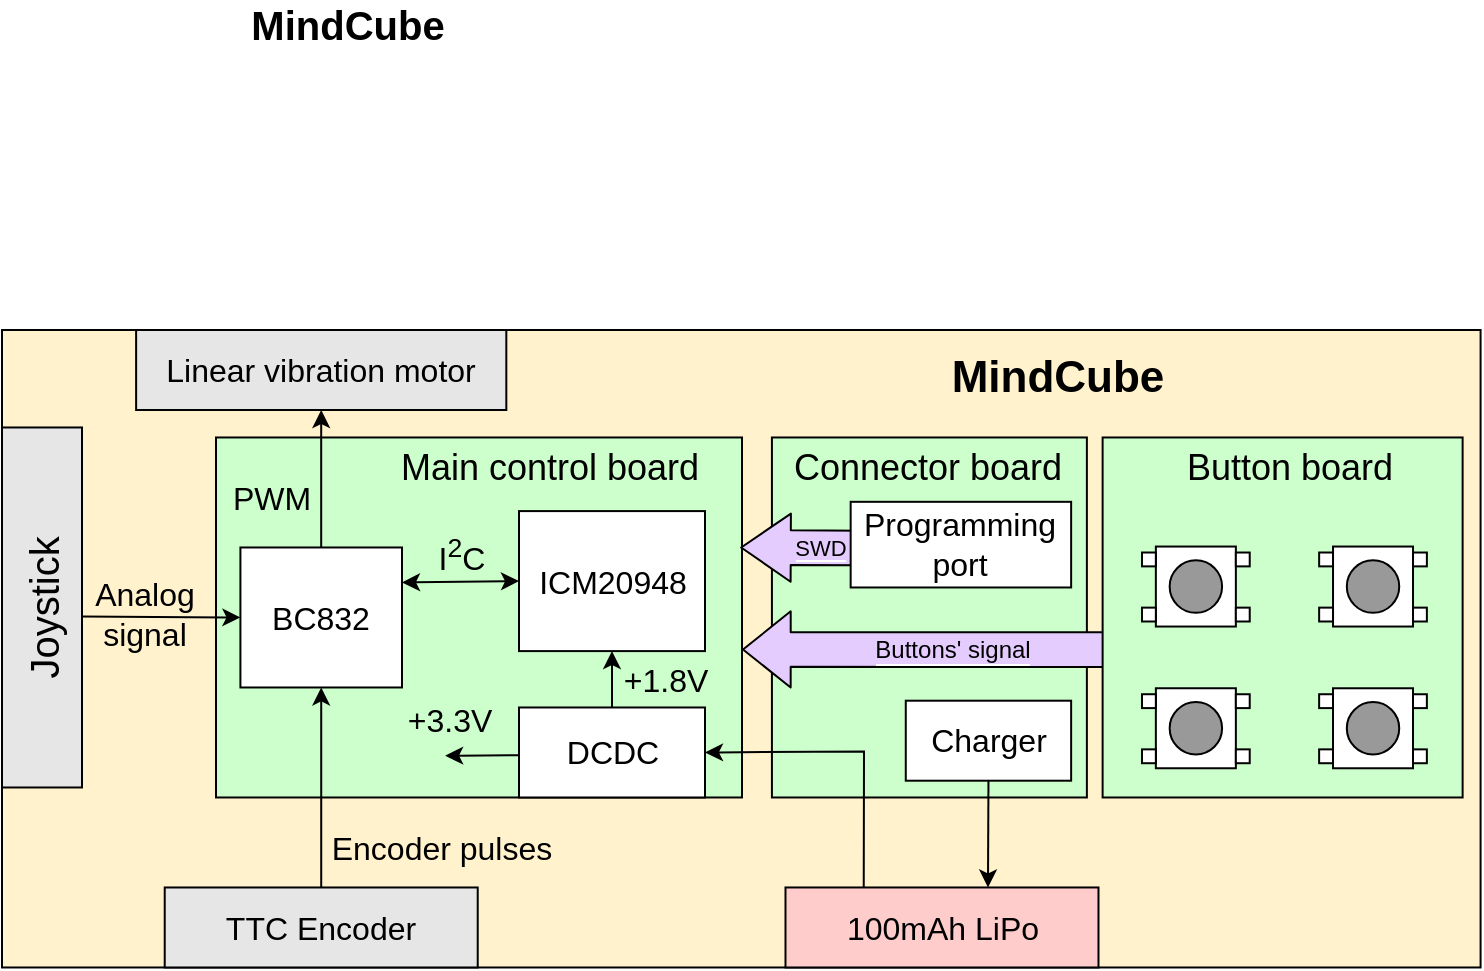 <mxfile version="14.4.3" type="device"><diagram id="HSLG4jskEG5OeuBcTLbA" name="Page-1"><mxGraphModel dx="4327" dy="2787" grid="0" gridSize="3.937" guides="1" tooltips="1" connect="1" arrows="1" fold="1" page="1" pageScale="1" pageWidth="850" pageHeight="1100" math="0" shadow="0"><root><mxCell id="0"/><mxCell id="1" parent="0"/><mxCell id="E7Wrw70_uDlG2q6DWkX4-2" value="" style="rounded=1;whiteSpace=wrap;html=1;arcSize=0;fillColor=#fff2cc;" parent="1" vertex="1"><mxGeometry x="54" y="173" width="739.29" height="318.74" as="geometry"/></mxCell><mxCell id="E7Wrw70_uDlG2q6DWkX4-3" value="" style="rounded=1;whiteSpace=wrap;html=1;arcSize=0;fillColor=#CCFFCC;" parent="1" vertex="1"><mxGeometry x="161" y="226.74" width="263" height="180" as="geometry"/></mxCell><mxCell id="E7Wrw70_uDlG2q6DWkX4-4" value="&lt;font size=&quot;1&quot;&gt;&lt;b style=&quot;font-size: 20px&quot;&gt;MindCube&lt;/b&gt;&lt;/font&gt;" style="text;html=1;strokeColor=none;fillColor=none;align=center;verticalAlign=middle;whiteSpace=wrap;rounded=0;" parent="1" vertex="1"><mxGeometry x="161.75" y="10" width="130" height="20" as="geometry"/></mxCell><mxCell id="E7Wrw70_uDlG2q6DWkX4-6" value="&lt;font style=&quot;font-size: 18px&quot;&gt;Main control board&lt;/font&gt;" style="text;html=1;strokeColor=none;fillColor=none;align=center;verticalAlign=middle;whiteSpace=wrap;rounded=0;" parent="1" vertex="1"><mxGeometry x="238" y="231.74" width="180" height="20" as="geometry"/></mxCell><mxCell id="E7Wrw70_uDlG2q6DWkX4-7" value="" style="rounded=1;whiteSpace=wrap;html=1;arcSize=0;fillColor=#E6E6E6;" parent="1" vertex="1"><mxGeometry x="54" y="221.74" width="40" height="180" as="geometry"/></mxCell><mxCell id="E7Wrw70_uDlG2q6DWkX4-8" value="&lt;font size=&quot;1&quot;&gt;&lt;span style=&quot;font-size: 20px&quot;&gt;Joystick&lt;/span&gt;&lt;/font&gt;" style="text;html=1;strokeColor=none;fillColor=none;align=center;verticalAlign=middle;whiteSpace=wrap;rounded=0;rotation=-90;" parent="1" vertex="1"><mxGeometry x="24" y="301.74" width="100" height="20" as="geometry"/></mxCell><mxCell id="E7Wrw70_uDlG2q6DWkX4-9" value="" style="endArrow=classic;html=1;entryX=0;entryY=0.5;entryDx=0;entryDy=0;" parent="1" target="E7Wrw70_uDlG2q6DWkX4-13" edge="1"><mxGeometry width="50" height="50" relative="1" as="geometry"><mxPoint x="94" y="316.24" as="sourcePoint"/><mxPoint x="124" y="316.74" as="targetPoint"/></mxGeometry></mxCell><mxCell id="E7Wrw70_uDlG2q6DWkX4-12" value="&lt;font style=&quot;font-size: 16px&quot;&gt;Analog&lt;br&gt;signal&lt;/font&gt;" style="text;html=1;strokeColor=none;fillColor=none;align=center;verticalAlign=middle;whiteSpace=wrap;rounded=0;" parent="1" vertex="1"><mxGeometry x="92.5" y="284.74" width="64.5" height="60" as="geometry"/></mxCell><mxCell id="E7Wrw70_uDlG2q6DWkX4-13" value="&lt;font style=&quot;font-size: 16px&quot;&gt;BC832&lt;/font&gt;" style="rounded=1;whiteSpace=wrap;html=1;arcSize=0;" parent="1" vertex="1"><mxGeometry x="173.21" y="281.74" width="80.79" height="70" as="geometry"/></mxCell><mxCell id="E7Wrw70_uDlG2q6DWkX4-14" value="&lt;font style=&quot;font-size: 16px&quot;&gt;TTC Encoder&lt;/font&gt;" style="rounded=1;whiteSpace=wrap;html=1;arcSize=0;fillColor=#E6E6E6;" parent="1" vertex="1"><mxGeometry x="135.36" y="451.74" width="156.5" height="40" as="geometry"/></mxCell><mxCell id="E7Wrw70_uDlG2q6DWkX4-16" value="" style="endArrow=classic;html=1;exitX=0.5;exitY=0;exitDx=0;exitDy=0;entryX=0.5;entryY=1;entryDx=0;entryDy=0;" parent="1" source="E7Wrw70_uDlG2q6DWkX4-14" target="E7Wrw70_uDlG2q6DWkX4-13" edge="1"><mxGeometry width="50" height="50" relative="1" as="geometry"><mxPoint x="184" y="531.74" as="sourcePoint"/><mxPoint x="192.5" y="406.74" as="targetPoint"/></mxGeometry></mxCell><mxCell id="E7Wrw70_uDlG2q6DWkX4-17" value="&lt;span style=&quot;font-size: 16px&quot;&gt;Encoder pulses&lt;/span&gt;" style="text;html=1;strokeColor=none;fillColor=none;align=center;verticalAlign=middle;whiteSpace=wrap;rounded=0;" parent="1" vertex="1"><mxGeometry x="214" y="417.09" width="120" height="30" as="geometry"/></mxCell><mxCell id="E7Wrw70_uDlG2q6DWkX4-18" value="&lt;font style=&quot;font-size: 16px&quot;&gt;ICM20948&lt;/font&gt;" style="rounded=1;whiteSpace=wrap;html=1;arcSize=0;" parent="1" vertex="1"><mxGeometry x="312.5" y="263.55" width="93" height="70" as="geometry"/></mxCell><mxCell id="E7Wrw70_uDlG2q6DWkX4-19" value="" style="endArrow=classic;startArrow=classic;html=1;exitX=1;exitY=0.25;exitDx=0;exitDy=0;entryX=0;entryY=0.5;entryDx=0;entryDy=0;" parent="1" source="E7Wrw70_uDlG2q6DWkX4-13" target="E7Wrw70_uDlG2q6DWkX4-18" edge="1"><mxGeometry width="50" height="50" relative="1" as="geometry"><mxPoint x="504" y="391.74" as="sourcePoint"/><mxPoint x="554" y="341.74" as="targetPoint"/></mxGeometry></mxCell><mxCell id="E7Wrw70_uDlG2q6DWkX4-20" value="&lt;span style=&quot;font-size: 16px&quot;&gt;I&lt;sup&gt;2&lt;/sup&gt;C&lt;/span&gt;" style="text;html=1;strokeColor=none;fillColor=none;align=center;verticalAlign=middle;whiteSpace=wrap;rounded=0;" parent="1" vertex="1"><mxGeometry x="263.76" y="275.36" width="40" height="20" as="geometry"/></mxCell><mxCell id="E7Wrw70_uDlG2q6DWkX4-22" value="&lt;font style=&quot;font-size: 16px&quot;&gt;DCDC&lt;/font&gt;" style="rounded=1;whiteSpace=wrap;html=1;arcSize=0;" parent="1" vertex="1"><mxGeometry x="312.5" y="361.74" width="93" height="45" as="geometry"/></mxCell><mxCell id="E7Wrw70_uDlG2q6DWkX4-24" value="" style="rounded=1;whiteSpace=wrap;html=1;arcSize=0;fillColor=#CCFFCC;" parent="1" vertex="1"><mxGeometry x="438.96" y="226.74" width="157.48" height="180" as="geometry"/></mxCell><mxCell id="E7Wrw70_uDlG2q6DWkX4-25" value="&lt;font style=&quot;font-size: 18px&quot;&gt;Connector board&lt;/font&gt;" style="text;html=1;strokeColor=none;fillColor=none;align=center;verticalAlign=middle;whiteSpace=wrap;rounded=0;" parent="1" vertex="1"><mxGeometry x="436.48" y="231.74" width="162.44" height="20" as="geometry"/></mxCell><mxCell id="E7Wrw70_uDlG2q6DWkX4-56" value="&lt;font style=&quot;font-size: 16px&quot;&gt;Linear vibration motor&lt;/font&gt;" style="rounded=1;whiteSpace=wrap;html=1;arcSize=0;fillColor=#E6E6E6;" parent="1" vertex="1"><mxGeometry x="121.06" y="173" width="185.1" height="40" as="geometry"/></mxCell><mxCell id="E7Wrw70_uDlG2q6DWkX4-57" value="&lt;font style=&quot;font-size: 16px&quot;&gt;100mAh LiPo&lt;/font&gt;" style="rounded=1;whiteSpace=wrap;html=1;arcSize=0;fillColor=#FFCCCC;" parent="1" vertex="1"><mxGeometry x="445.745" y="451.736" width="156.5" height="40" as="geometry"/></mxCell><mxCell id="E7Wrw70_uDlG2q6DWkX4-58" value="" style="endArrow=classic;html=1;exitX=0.25;exitY=0;exitDx=0;exitDy=0;entryX=1;entryY=0.5;entryDx=0;entryDy=0;rounded=0;" parent="1" source="E7Wrw70_uDlG2q6DWkX4-57" target="E7Wrw70_uDlG2q6DWkX4-22" edge="1"><mxGeometry width="50" height="50" relative="1" as="geometry"><mxPoint x="413.365" y="601.736" as="sourcePoint"/><mxPoint x="413.365" y="501.736" as="targetPoint"/><Array as="points"><mxPoint x="485" y="383.74"/></Array></mxGeometry></mxCell><mxCell id="E7Wrw70_uDlG2q6DWkX4-59" value="" style="endArrow=classic;html=1;exitX=0.5;exitY=0;exitDx=0;exitDy=0;entryX=0.5;entryY=1;entryDx=0;entryDy=0;" parent="1" source="E7Wrw70_uDlG2q6DWkX4-22" target="E7Wrw70_uDlG2q6DWkX4-18" edge="1"><mxGeometry width="50" height="50" relative="1" as="geometry"><mxPoint x="324.425" y="539.135" as="sourcePoint"/><mxPoint x="283.45" y="539.26" as="targetPoint"/></mxGeometry></mxCell><mxCell id="E7Wrw70_uDlG2q6DWkX4-60" value="&lt;span style=&quot;font-size: 16px&quot;&gt;+1.8V&lt;/span&gt;" style="text;html=1;strokeColor=none;fillColor=none;align=center;verticalAlign=middle;whiteSpace=wrap;rounded=0;" parent="1" vertex="1"><mxGeometry x="366.125" y="338.346" width="40" height="20" as="geometry"/></mxCell><mxCell id="E7Wrw70_uDlG2q6DWkX4-61" value="" style="endArrow=classic;html=1;exitX=0.5;exitY=0;exitDx=0;exitDy=0;" parent="1" edge="1"><mxGeometry width="50" height="50" relative="1" as="geometry"><mxPoint x="312.608" y="385.598" as="sourcePoint"/><mxPoint x="275.57" y="385.88" as="targetPoint"/></mxGeometry></mxCell><mxCell id="E7Wrw70_uDlG2q6DWkX4-62" value="&lt;span style=&quot;font-size: 16px&quot;&gt;+3.3V&lt;/span&gt;" style="text;html=1;strokeColor=none;fillColor=none;align=center;verticalAlign=middle;whiteSpace=wrap;rounded=0;" parent="1" vertex="1"><mxGeometry x="257.854" y="358.354" width="40" height="20" as="geometry"/></mxCell><mxCell id="E7Wrw70_uDlG2q6DWkX4-67" value="" style="endArrow=classic;html=1;exitX=0.5;exitY=1;exitDx=0;exitDy=0;" parent="1" source="E7Wrw70_uDlG2q6DWkX4-68" edge="1"><mxGeometry width="50" height="50" relative="1" as="geometry"><mxPoint x="631.64" y="557.19" as="sourcePoint"/><mxPoint x="547" y="451.74" as="targetPoint"/></mxGeometry></mxCell><mxCell id="E7Wrw70_uDlG2q6DWkX4-68" value="&lt;span style=&quot;font-size: 16px&quot;&gt;Charger&lt;/span&gt;" style="rounded=1;whiteSpace=wrap;html=1;arcSize=0;" parent="1" vertex="1"><mxGeometry x="505.89" y="358.35" width="82.68" height="40" as="geometry"/></mxCell><mxCell id="E7Wrw70_uDlG2q6DWkX4-75" value="" style="shape=flexArrow;endArrow=classic;html=1;entryX=1;entryY=0.5;entryDx=0;entryDy=0;startWidth=30.667;endWidth=19.785;startSize=8.443;endSize=7.615;width=17.333;fillColor=#E5CCFF;" parent="1" edge="1"><mxGeometry width="50" height="50" relative="1" as="geometry"><mxPoint x="613.23" y="332.8" as="sourcePoint"/><mxPoint x="424" y="332.72" as="targetPoint"/></mxGeometry></mxCell><mxCell id="E7Wrw70_uDlG2q6DWkX4-76" value="&lt;font style=&quot;font-size: 12px ; background-color: rgb(229 , 204 , 255)&quot;&gt;Buttons' signal&lt;/font&gt;" style="edgeLabel;html=1;align=center;verticalAlign=middle;resizable=0;points=[];" parent="E7Wrw70_uDlG2q6DWkX4-75" vertex="1" connectable="0"><mxGeometry x="-0.109" y="1" relative="1" as="geometry"><mxPoint x="0.02" y="-1.17" as="offset"/></mxGeometry></mxCell><mxCell id="E7Wrw70_uDlG2q6DWkX4-26" value="" style="rounded=1;whiteSpace=wrap;html=1;arcSize=0;fillColor=#CCFFCC;" parent="1" vertex="1"><mxGeometry x="604.31" y="226.74" width="180" height="180" as="geometry"/></mxCell><mxCell id="E7Wrw70_uDlG2q6DWkX4-34" value="" style="group" parent="1" vertex="1" connectable="0"><mxGeometry x="623.995" y="281.27" width="53.864" height="40" as="geometry"/></mxCell><mxCell id="E7Wrw70_uDlG2q6DWkX4-28" value="" style="whiteSpace=wrap;html=1;aspect=fixed;" parent="E7Wrw70_uDlG2q6DWkX4-34" vertex="1"><mxGeometry x="6.934" width="40" height="40" as="geometry"/></mxCell><mxCell id="E7Wrw70_uDlG2q6DWkX4-29" value="" style="whiteSpace=wrap;html=1;aspect=fixed;" parent="E7Wrw70_uDlG2q6DWkX4-34" vertex="1"><mxGeometry x="46.934" y="2.99" width="6.93" height="6.93" as="geometry"/></mxCell><mxCell id="E7Wrw70_uDlG2q6DWkX4-30" value="" style="whiteSpace=wrap;html=1;aspect=fixed;" parent="E7Wrw70_uDlG2q6DWkX4-34" vertex="1"><mxGeometry x="46.933" y="30.549" width="6.93" height="6.93" as="geometry"/></mxCell><mxCell id="E7Wrw70_uDlG2q6DWkX4-31" value="" style="whiteSpace=wrap;html=1;aspect=fixed;" parent="E7Wrw70_uDlG2q6DWkX4-34" vertex="1"><mxGeometry x="0.001" y="2.987" width="6.93" height="6.93" as="geometry"/></mxCell><mxCell id="E7Wrw70_uDlG2q6DWkX4-32" value="" style="whiteSpace=wrap;html=1;aspect=fixed;" parent="E7Wrw70_uDlG2q6DWkX4-34" vertex="1"><mxGeometry y="30.546" width="6.93" height="6.93" as="geometry"/></mxCell><mxCell id="E7Wrw70_uDlG2q6DWkX4-33" value="" style="ellipse;whiteSpace=wrap;html=1;aspect=fixed;fillColor=#999999;" parent="E7Wrw70_uDlG2q6DWkX4-34" vertex="1"><mxGeometry x="13.834" y="6.9" width="26.21" height="26.21" as="geometry"/></mxCell><mxCell id="E7Wrw70_uDlG2q6DWkX4-35" value="" style="group" parent="1" vertex="1" connectable="0"><mxGeometry x="712.574" y="281.269" width="53.864" height="40" as="geometry"/></mxCell><mxCell id="E7Wrw70_uDlG2q6DWkX4-36" value="" style="whiteSpace=wrap;html=1;aspect=fixed;" parent="E7Wrw70_uDlG2q6DWkX4-35" vertex="1"><mxGeometry x="6.934" width="40" height="40" as="geometry"/></mxCell><mxCell id="E7Wrw70_uDlG2q6DWkX4-37" value="" style="whiteSpace=wrap;html=1;aspect=fixed;" parent="E7Wrw70_uDlG2q6DWkX4-35" vertex="1"><mxGeometry x="46.934" y="2.99" width="6.93" height="6.93" as="geometry"/></mxCell><mxCell id="E7Wrw70_uDlG2q6DWkX4-38" value="" style="whiteSpace=wrap;html=1;aspect=fixed;" parent="E7Wrw70_uDlG2q6DWkX4-35" vertex="1"><mxGeometry x="46.933" y="30.549" width="6.93" height="6.93" as="geometry"/></mxCell><mxCell id="E7Wrw70_uDlG2q6DWkX4-39" value="" style="whiteSpace=wrap;html=1;aspect=fixed;" parent="E7Wrw70_uDlG2q6DWkX4-35" vertex="1"><mxGeometry x="0.001" y="2.987" width="6.93" height="6.93" as="geometry"/></mxCell><mxCell id="E7Wrw70_uDlG2q6DWkX4-40" value="" style="whiteSpace=wrap;html=1;aspect=fixed;" parent="E7Wrw70_uDlG2q6DWkX4-35" vertex="1"><mxGeometry y="30.546" width="6.93" height="6.93" as="geometry"/></mxCell><mxCell id="E7Wrw70_uDlG2q6DWkX4-41" value="" style="ellipse;whiteSpace=wrap;html=1;aspect=fixed;fillColor=#999999;" parent="E7Wrw70_uDlG2q6DWkX4-35" vertex="1"><mxGeometry x="13.834" y="6.9" width="26.21" height="26.21" as="geometry"/></mxCell><mxCell id="E7Wrw70_uDlG2q6DWkX4-42" value="" style="group" parent="1" vertex="1" connectable="0"><mxGeometry x="712.569" y="352.134" width="53.864" height="40" as="geometry"/></mxCell><mxCell id="E7Wrw70_uDlG2q6DWkX4-43" value="" style="whiteSpace=wrap;html=1;aspect=fixed;" parent="E7Wrw70_uDlG2q6DWkX4-42" vertex="1"><mxGeometry x="6.934" width="40" height="40" as="geometry"/></mxCell><mxCell id="E7Wrw70_uDlG2q6DWkX4-44" value="" style="whiteSpace=wrap;html=1;aspect=fixed;" parent="E7Wrw70_uDlG2q6DWkX4-42" vertex="1"><mxGeometry x="46.934" y="2.99" width="6.93" height="6.93" as="geometry"/></mxCell><mxCell id="E7Wrw70_uDlG2q6DWkX4-45" value="" style="whiteSpace=wrap;html=1;aspect=fixed;" parent="E7Wrw70_uDlG2q6DWkX4-42" vertex="1"><mxGeometry x="46.933" y="30.549" width="6.93" height="6.93" as="geometry"/></mxCell><mxCell id="E7Wrw70_uDlG2q6DWkX4-46" value="" style="whiteSpace=wrap;html=1;aspect=fixed;" parent="E7Wrw70_uDlG2q6DWkX4-42" vertex="1"><mxGeometry x="0.001" y="2.987" width="6.93" height="6.93" as="geometry"/></mxCell><mxCell id="E7Wrw70_uDlG2q6DWkX4-47" value="" style="whiteSpace=wrap;html=1;aspect=fixed;" parent="E7Wrw70_uDlG2q6DWkX4-42" vertex="1"><mxGeometry y="30.546" width="6.93" height="6.93" as="geometry"/></mxCell><mxCell id="E7Wrw70_uDlG2q6DWkX4-48" value="" style="ellipse;whiteSpace=wrap;html=1;aspect=fixed;fillColor=#999999;" parent="E7Wrw70_uDlG2q6DWkX4-42" vertex="1"><mxGeometry x="13.834" y="6.9" width="26.21" height="26.21" as="geometry"/></mxCell><mxCell id="E7Wrw70_uDlG2q6DWkX4-49" value="" style="group" parent="1" vertex="1" connectable="0"><mxGeometry x="623.995" y="352.129" width="53.864" height="40" as="geometry"/></mxCell><mxCell id="E7Wrw70_uDlG2q6DWkX4-50" value="" style="whiteSpace=wrap;html=1;aspect=fixed;" parent="E7Wrw70_uDlG2q6DWkX4-49" vertex="1"><mxGeometry x="6.934" width="40" height="40" as="geometry"/></mxCell><mxCell id="E7Wrw70_uDlG2q6DWkX4-51" value="" style="whiteSpace=wrap;html=1;aspect=fixed;" parent="E7Wrw70_uDlG2q6DWkX4-49" vertex="1"><mxGeometry x="46.934" y="2.99" width="6.93" height="6.93" as="geometry"/></mxCell><mxCell id="E7Wrw70_uDlG2q6DWkX4-52" value="" style="whiteSpace=wrap;html=1;aspect=fixed;" parent="E7Wrw70_uDlG2q6DWkX4-49" vertex="1"><mxGeometry x="46.933" y="30.549" width="6.93" height="6.93" as="geometry"/></mxCell><mxCell id="E7Wrw70_uDlG2q6DWkX4-53" value="" style="whiteSpace=wrap;html=1;aspect=fixed;" parent="E7Wrw70_uDlG2q6DWkX4-49" vertex="1"><mxGeometry x="0.001" y="2.987" width="6.93" height="6.93" as="geometry"/></mxCell><mxCell id="E7Wrw70_uDlG2q6DWkX4-54" value="" style="whiteSpace=wrap;html=1;aspect=fixed;" parent="E7Wrw70_uDlG2q6DWkX4-49" vertex="1"><mxGeometry y="30.546" width="6.93" height="6.93" as="geometry"/></mxCell><mxCell id="E7Wrw70_uDlG2q6DWkX4-55" value="" style="ellipse;whiteSpace=wrap;html=1;aspect=fixed;fillColor=#999999;" parent="E7Wrw70_uDlG2q6DWkX4-49" vertex="1"><mxGeometry x="13.834" y="6.9" width="26.21" height="26.21" as="geometry"/></mxCell><mxCell id="E7Wrw70_uDlG2q6DWkX4-27" value="&lt;font style=&quot;font-size: 18px&quot;&gt;Button board&lt;/font&gt;" style="text;html=1;strokeColor=none;fillColor=none;align=center;verticalAlign=middle;whiteSpace=wrap;rounded=0;" parent="1" vertex="1"><mxGeometry x="608.25" y="231.74" width="180" height="20" as="geometry"/></mxCell><mxCell id="E7Wrw70_uDlG2q6DWkX4-78" value="&lt;font size=&quot;1&quot;&gt;&lt;b style=&quot;font-size: 22px&quot;&gt;MindCube&lt;/b&gt;&lt;/font&gt;" style="text;html=1;strokeColor=none;fillColor=none;align=center;verticalAlign=middle;whiteSpace=wrap;rounded=0;" parent="1" vertex="1"><mxGeometry x="491.997" y="186.997" width="180" height="20" as="geometry"/></mxCell><mxCell id="E7Wrw70_uDlG2q6DWkX4-79" value="" style="endArrow=classic;html=1;exitX=0.5;exitY=0;exitDx=0;exitDy=0;entryX=0.5;entryY=1;entryDx=0;entryDy=0;" parent="1" source="E7Wrw70_uDlG2q6DWkX4-13" target="E7Wrw70_uDlG2q6DWkX4-56" edge="1"><mxGeometry width="50" height="50" relative="1" as="geometry"><mxPoint x="217.547" y="455.677" as="sourcePoint"/><mxPoint x="217.542" y="355.677" as="targetPoint"/></mxGeometry></mxCell><mxCell id="E7Wrw70_uDlG2q6DWkX4-80" value="&lt;span style=&quot;font-size: 16px&quot;&gt;PWM&lt;/span&gt;" style="text;html=1;strokeColor=none;fillColor=none;align=center;verticalAlign=middle;whiteSpace=wrap;rounded=0;" parent="1" vertex="1"><mxGeometry x="166" y="242" width="46" height="30" as="geometry"/></mxCell><mxCell id="CySPX8DtDvD1v72_2enn-1" value="" style="shape=flexArrow;endArrow=classic;html=1;entryX=1;entryY=0.5;entryDx=0;entryDy=0;startWidth=30.667;endWidth=15.753;startSize=8.443;endSize=7.931;width=17.333;fillColor=#E5CCFF;" parent="1" edge="1"><mxGeometry width="50" height="50" relative="1" as="geometry"><mxPoint x="485" y="282" as="sourcePoint"/><mxPoint x="423.087" y="281.737" as="targetPoint"/></mxGeometry></mxCell><mxCell id="CySPX8DtDvD1v72_2enn-4" value="&lt;span style=&quot;background-color: rgb(229 , 204 , 255)&quot;&gt;SWD&lt;/span&gt;" style="edgeLabel;html=1;align=center;verticalAlign=middle;resizable=0;points=[];" parent="CySPX8DtDvD1v72_2enn-1" vertex="1" connectable="0"><mxGeometry x="-0.278" relative="1" as="geometry"><mxPoint as="offset"/></mxGeometry></mxCell><mxCell id="E7Wrw70_uDlG2q6DWkX4-71" value="&lt;span style=&quot;font-size: 16px&quot;&gt;Programming&lt;br&gt;port&lt;br&gt;&lt;/span&gt;" style="rounded=1;whiteSpace=wrap;html=1;arcSize=0;" parent="1" vertex="1"><mxGeometry x="478.33" y="258.91" width="110.24" height="42.83" as="geometry"/></mxCell></root></mxGraphModel></diagram></mxfile>